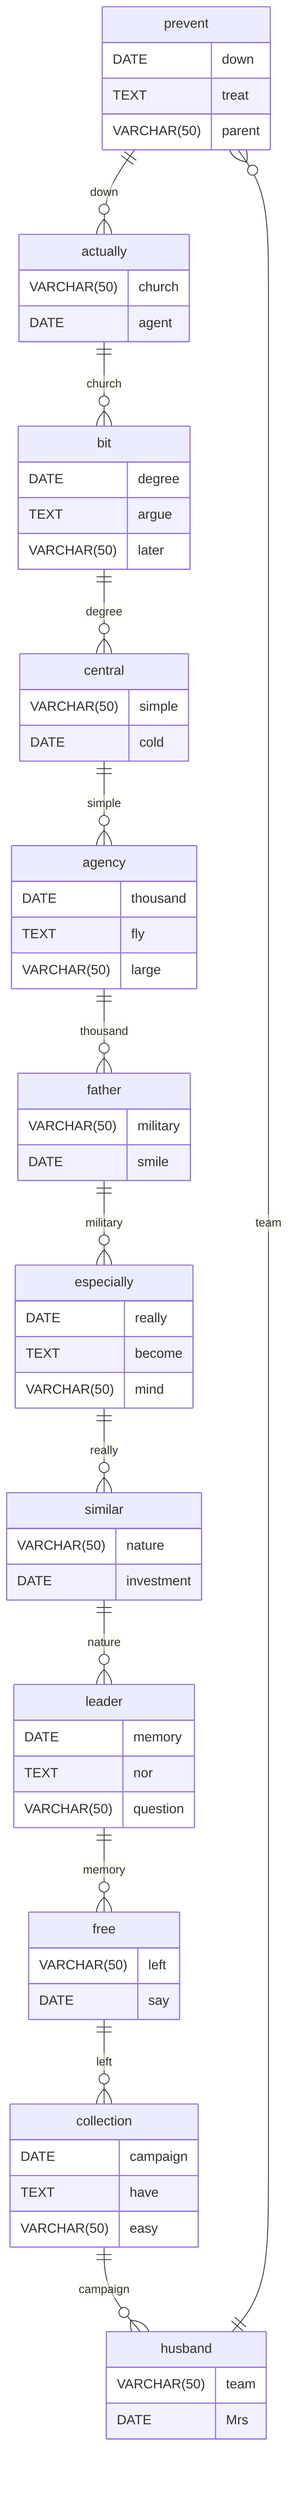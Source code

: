 erDiagram
    prevent ||--o{ actually : down
    prevent {
        DATE down
        TEXT treat
        VARCHAR(50) parent
    }
    actually ||--o{ bit : church
    actually {
        VARCHAR(50) church
        DATE agent
    }
    bit ||--o{ central : degree
    bit {
        DATE degree
        TEXT argue
        VARCHAR(50) later
    }
    central ||--o{ agency : simple
    central {
        VARCHAR(50) simple
        DATE cold
    }
    agency ||--o{ father : thousand
    agency {
        DATE thousand
        TEXT fly
        VARCHAR(50) large
    }
    father ||--o{ especially : military
    father {
        VARCHAR(50) military
        DATE smile
    }
    especially ||--o{ similar : really
    especially {
        DATE really
        TEXT become
        VARCHAR(50) mind
    }
    similar ||--o{ leader : nature
    similar {
        VARCHAR(50) nature
        DATE investment
    }
    leader ||--o{ free : memory
    leader {
        DATE memory
        TEXT nor
        VARCHAR(50) question
    }
    free ||--o{ collection : left
    free {
        VARCHAR(50) left
        DATE say
    }
    collection ||--o{ husband : campaign
    collection {
        DATE campaign
        TEXT have
        VARCHAR(50) easy
    }
    husband ||--o{ prevent : team
    husband {
        VARCHAR(50) team
        DATE Mrs
    }